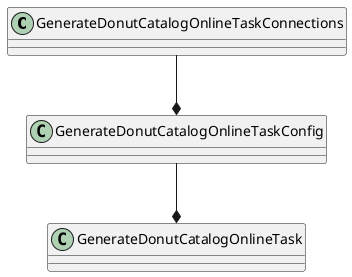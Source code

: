 @startuml
GenerateDonutCatalogOnlineTaskConnections --* GenerateDonutCatalogOnlineTaskConfig
GenerateDonutCatalogOnlineTaskConfig --* GenerateDonutCatalogOnlineTask
@enduml